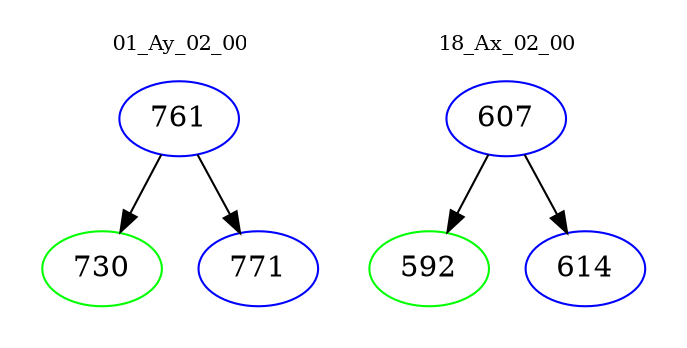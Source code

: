 digraph{
subgraph cluster_0 {
color = white
label = "01_Ay_02_00";
fontsize=10;
T0_761 [label="761", color="blue"]
T0_761 -> T0_730 [color="black"]
T0_730 [label="730", color="green"]
T0_761 -> T0_771 [color="black"]
T0_771 [label="771", color="blue"]
}
subgraph cluster_1 {
color = white
label = "18_Ax_02_00";
fontsize=10;
T1_607 [label="607", color="blue"]
T1_607 -> T1_592 [color="black"]
T1_592 [label="592", color="green"]
T1_607 -> T1_614 [color="black"]
T1_614 [label="614", color="blue"]
}
}
